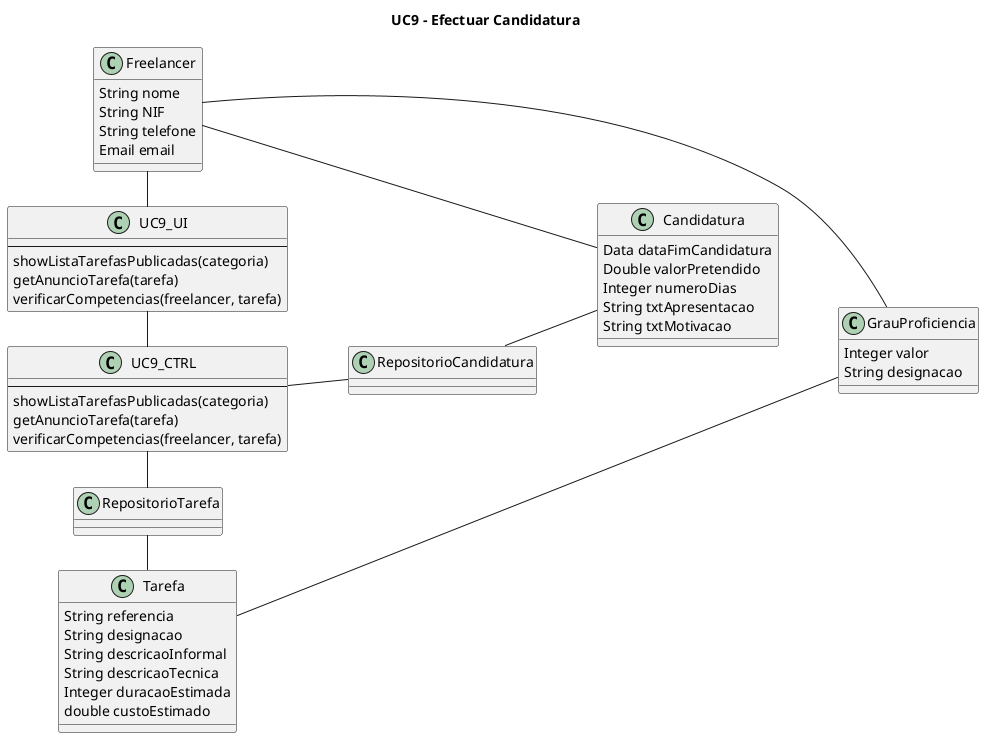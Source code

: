 @startuml
left to right direction

title UC9 - Efectuar Candidatura





class GrauProficiencia {
    Integer valor
    String designacao
}

class Tarefa {
    String referencia
    String designacao
    String descricaoInformal
    String descricaoTecnica
    Integer duracaoEstimada
    double custoEstimado
}

class Freelancer {
    String nome 
    String NIF
    String telefone
    Email email
}
class Candidatura {
    Data dataFimCandidatura
    Double valorPretendido
    Integer numeroDias
    String txtApresentacao
    String txtMotivacao
}

class UC9_UI{
    --
    showListaTarefasPublicadas(categoria)
    getAnuncioTarefa(tarefa)
    verificarCompetencias(freelancer, tarefa)
}
class UC9_CTRL{
    --
    showListaTarefasPublicadas(categoria)
    getAnuncioTarefa(tarefa)
    verificarCompetencias(freelancer, tarefa)
}

class RepositorioTarefa{

}

class RepositorioCandidatura {

}

UC9_UI - UC9_CTRL
UC9_CTRL - RepositorioTarefa
UC9_CTRL -- RepositorioCandidatura
RepositorioTarefa - Tarefa
RepositorioCandidatura -- Candidatura
Freelancer - UC9_UI
Freelancer - GrauProficiencia
Tarefa ---- GrauProficiencia
Freelancer - Candidatura
@enduml